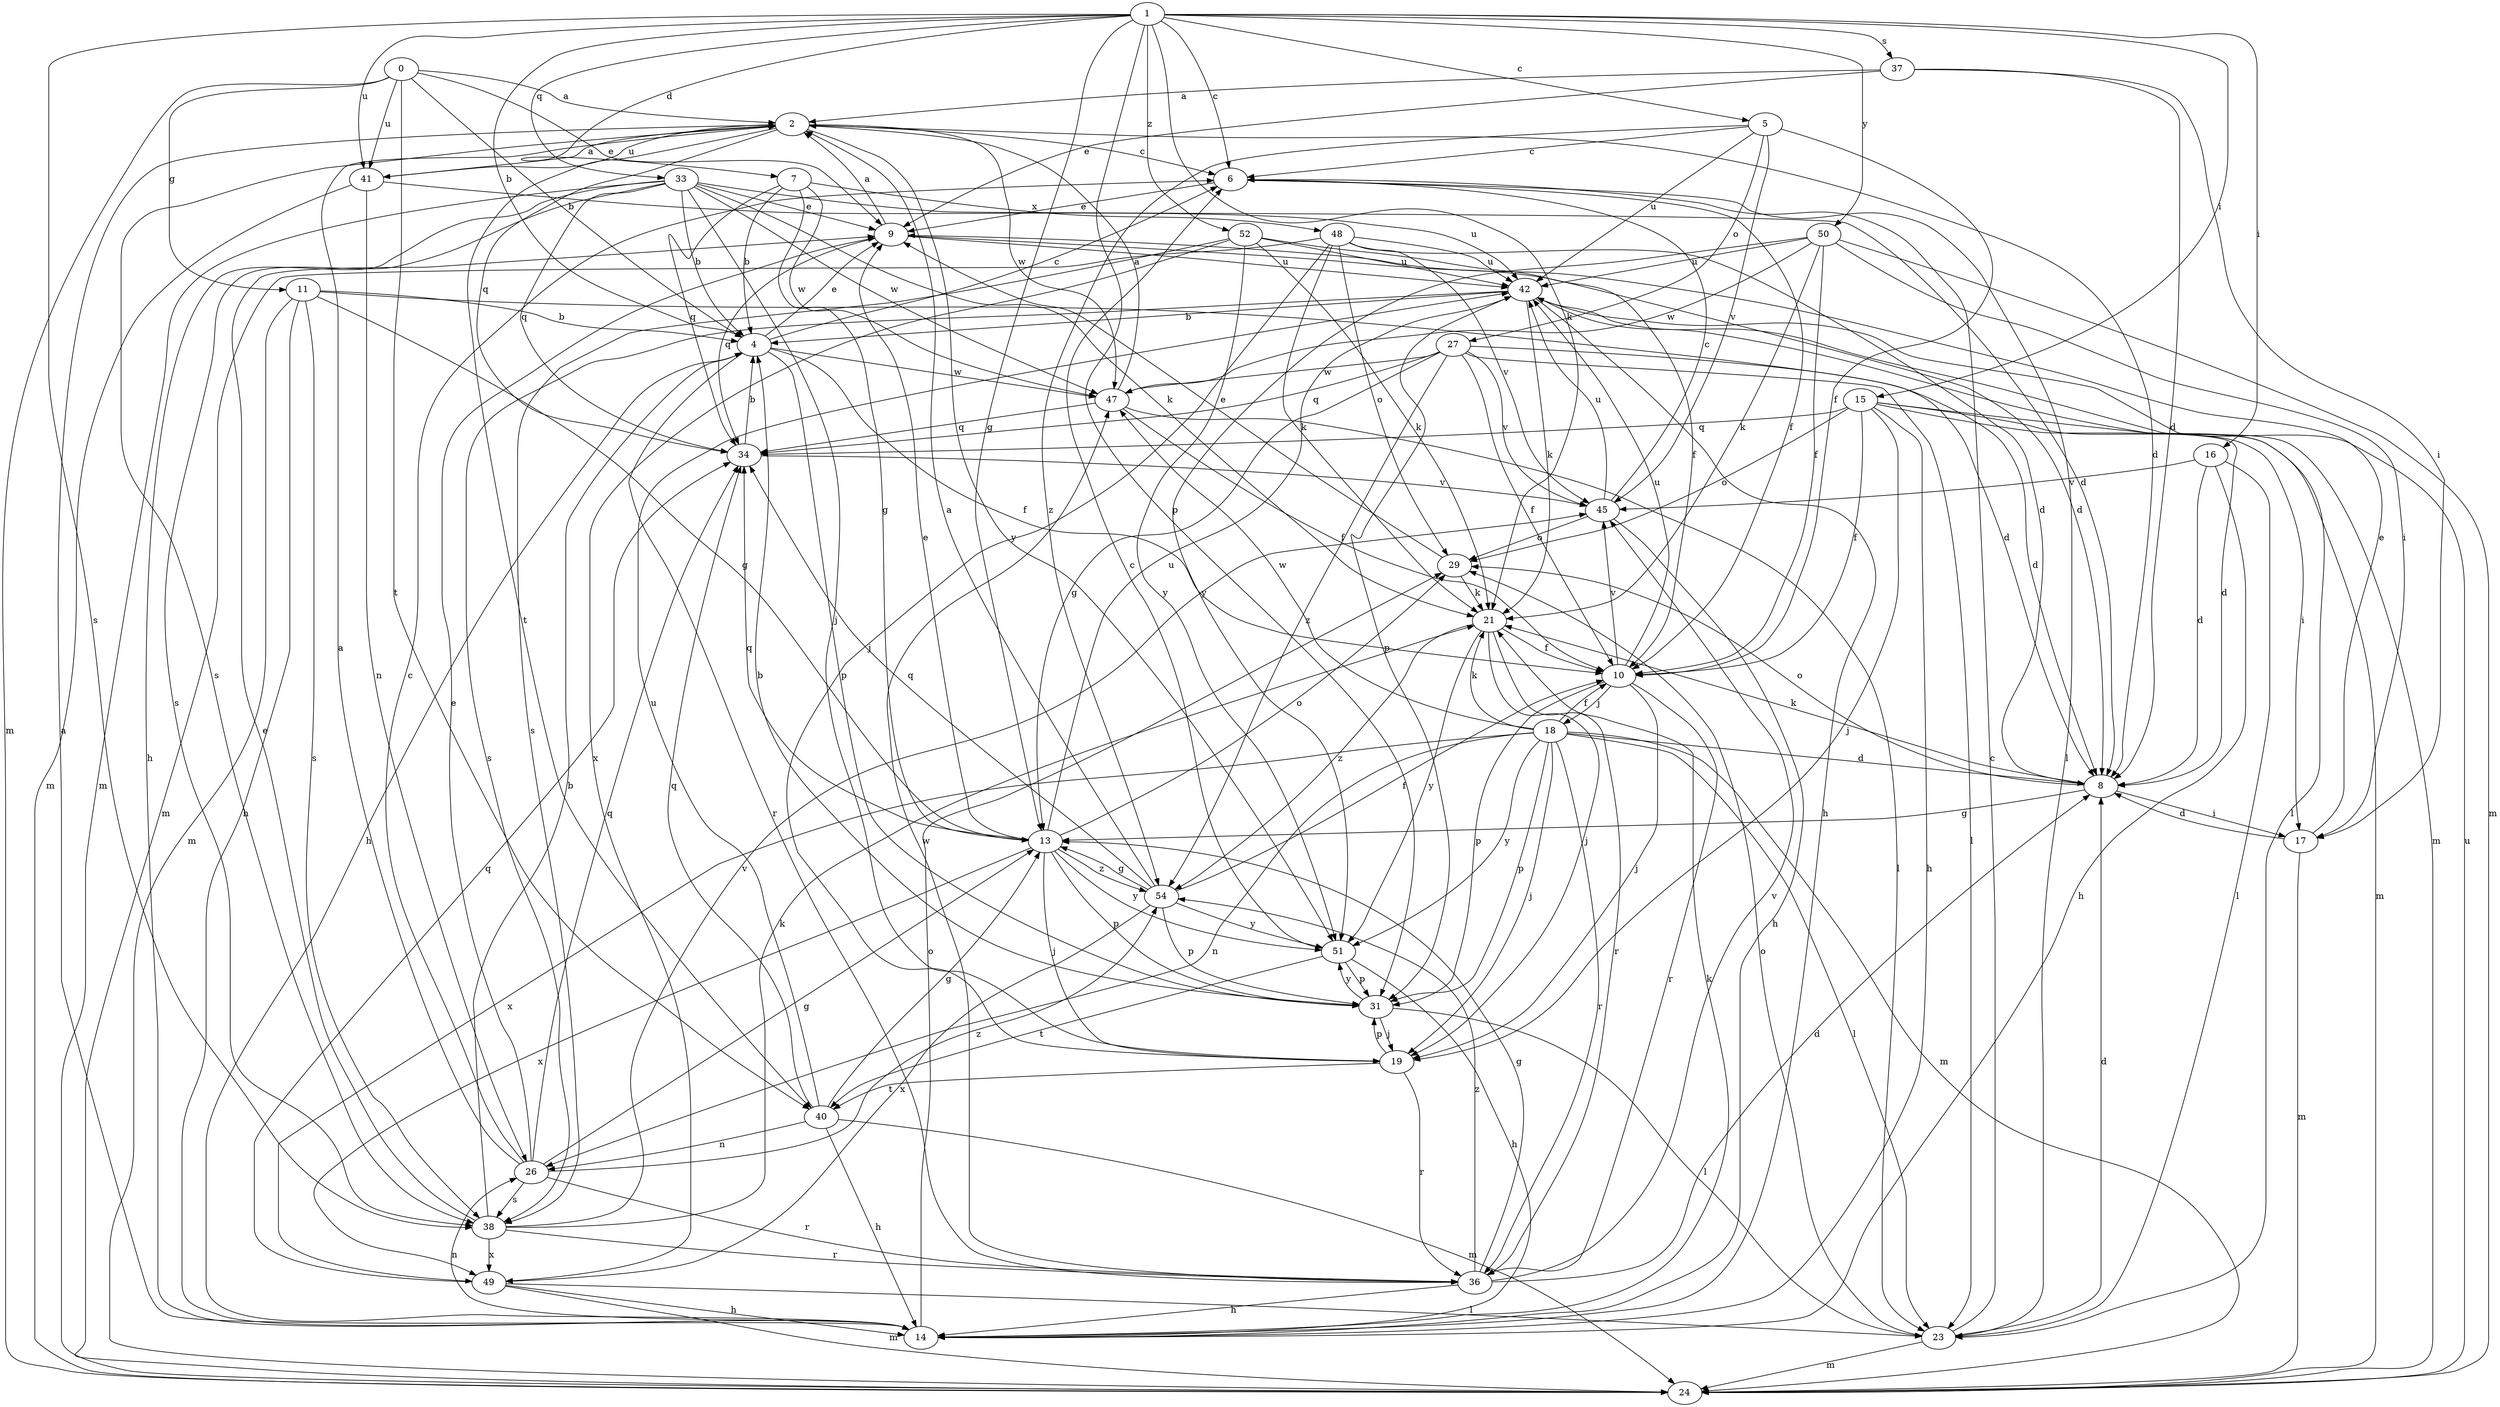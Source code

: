 strict digraph  {
0;
1;
2;
4;
5;
6;
7;
8;
9;
10;
11;
13;
14;
15;
16;
17;
18;
19;
21;
23;
24;
26;
27;
29;
31;
33;
34;
36;
37;
38;
40;
41;
42;
45;
47;
48;
49;
50;
51;
52;
54;
0 -> 2  [label=a];
0 -> 4  [label=b];
0 -> 9  [label=e];
0 -> 11  [label=g];
0 -> 24  [label=m];
0 -> 40  [label=t];
0 -> 41  [label=u];
1 -> 4  [label=b];
1 -> 5  [label=c];
1 -> 6  [label=c];
1 -> 7  [label=d];
1 -> 13  [label=g];
1 -> 15  [label=i];
1 -> 16  [label=i];
1 -> 21  [label=k];
1 -> 31  [label=p];
1 -> 33  [label=q];
1 -> 37  [label=s];
1 -> 38  [label=s];
1 -> 41  [label=u];
1 -> 50  [label=y];
1 -> 52  [label=z];
2 -> 6  [label=c];
2 -> 8  [label=d];
2 -> 34  [label=q];
2 -> 38  [label=s];
2 -> 40  [label=t];
2 -> 41  [label=u];
2 -> 47  [label=w];
2 -> 51  [label=y];
4 -> 6  [label=c];
4 -> 9  [label=e];
4 -> 10  [label=f];
4 -> 14  [label=h];
4 -> 31  [label=p];
4 -> 36  [label=r];
4 -> 47  [label=w];
5 -> 6  [label=c];
5 -> 10  [label=f];
5 -> 27  [label=o];
5 -> 42  [label=u];
5 -> 45  [label=v];
5 -> 54  [label=z];
6 -> 9  [label=e];
6 -> 10  [label=f];
6 -> 23  [label=l];
7 -> 4  [label=b];
7 -> 13  [label=g];
7 -> 34  [label=q];
7 -> 47  [label=w];
7 -> 48  [label=x];
8 -> 13  [label=g];
8 -> 17  [label=i];
8 -> 21  [label=k];
8 -> 29  [label=o];
9 -> 2  [label=a];
9 -> 8  [label=d];
9 -> 34  [label=q];
9 -> 42  [label=u];
10 -> 18  [label=j];
10 -> 19  [label=j];
10 -> 31  [label=p];
10 -> 36  [label=r];
10 -> 42  [label=u];
10 -> 45  [label=v];
11 -> 4  [label=b];
11 -> 8  [label=d];
11 -> 13  [label=g];
11 -> 14  [label=h];
11 -> 24  [label=m];
11 -> 38  [label=s];
13 -> 9  [label=e];
13 -> 19  [label=j];
13 -> 29  [label=o];
13 -> 31  [label=p];
13 -> 34  [label=q];
13 -> 42  [label=u];
13 -> 49  [label=x];
13 -> 51  [label=y];
13 -> 54  [label=z];
14 -> 2  [label=a];
14 -> 21  [label=k];
14 -> 26  [label=n];
14 -> 29  [label=o];
15 -> 8  [label=d];
15 -> 10  [label=f];
15 -> 14  [label=h];
15 -> 17  [label=i];
15 -> 19  [label=j];
15 -> 24  [label=m];
15 -> 29  [label=o];
15 -> 34  [label=q];
16 -> 8  [label=d];
16 -> 14  [label=h];
16 -> 23  [label=l];
16 -> 45  [label=v];
17 -> 8  [label=d];
17 -> 9  [label=e];
17 -> 24  [label=m];
18 -> 8  [label=d];
18 -> 10  [label=f];
18 -> 19  [label=j];
18 -> 21  [label=k];
18 -> 23  [label=l];
18 -> 24  [label=m];
18 -> 26  [label=n];
18 -> 31  [label=p];
18 -> 36  [label=r];
18 -> 47  [label=w];
18 -> 49  [label=x];
18 -> 51  [label=y];
19 -> 31  [label=p];
19 -> 36  [label=r];
19 -> 40  [label=t];
21 -> 10  [label=f];
21 -> 19  [label=j];
21 -> 36  [label=r];
21 -> 51  [label=y];
21 -> 54  [label=z];
23 -> 6  [label=c];
23 -> 8  [label=d];
23 -> 24  [label=m];
23 -> 29  [label=o];
24 -> 42  [label=u];
26 -> 2  [label=a];
26 -> 6  [label=c];
26 -> 9  [label=e];
26 -> 13  [label=g];
26 -> 34  [label=q];
26 -> 36  [label=r];
26 -> 38  [label=s];
26 -> 54  [label=z];
27 -> 8  [label=d];
27 -> 10  [label=f];
27 -> 13  [label=g];
27 -> 23  [label=l];
27 -> 34  [label=q];
27 -> 45  [label=v];
27 -> 47  [label=w];
27 -> 54  [label=z];
29 -> 9  [label=e];
29 -> 21  [label=k];
31 -> 4  [label=b];
31 -> 19  [label=j];
31 -> 23  [label=l];
31 -> 51  [label=y];
33 -> 4  [label=b];
33 -> 8  [label=d];
33 -> 9  [label=e];
33 -> 14  [label=h];
33 -> 19  [label=j];
33 -> 21  [label=k];
33 -> 24  [label=m];
33 -> 34  [label=q];
33 -> 38  [label=s];
33 -> 47  [label=w];
34 -> 4  [label=b];
34 -> 45  [label=v];
36 -> 8  [label=d];
36 -> 13  [label=g];
36 -> 14  [label=h];
36 -> 45  [label=v];
36 -> 47  [label=w];
36 -> 54  [label=z];
37 -> 2  [label=a];
37 -> 8  [label=d];
37 -> 9  [label=e];
37 -> 17  [label=i];
38 -> 4  [label=b];
38 -> 9  [label=e];
38 -> 21  [label=k];
38 -> 36  [label=r];
38 -> 45  [label=v];
38 -> 49  [label=x];
40 -> 13  [label=g];
40 -> 14  [label=h];
40 -> 24  [label=m];
40 -> 26  [label=n];
40 -> 34  [label=q];
40 -> 42  [label=u];
41 -> 2  [label=a];
41 -> 24  [label=m];
41 -> 26  [label=n];
41 -> 42  [label=u];
42 -> 4  [label=b];
42 -> 14  [label=h];
42 -> 21  [label=k];
42 -> 23  [label=l];
42 -> 24  [label=m];
42 -> 31  [label=p];
42 -> 38  [label=s];
45 -> 6  [label=c];
45 -> 14  [label=h];
45 -> 29  [label=o];
45 -> 42  [label=u];
47 -> 2  [label=a];
47 -> 10  [label=f];
47 -> 23  [label=l];
47 -> 34  [label=q];
48 -> 8  [label=d];
48 -> 19  [label=j];
48 -> 21  [label=k];
48 -> 24  [label=m];
48 -> 29  [label=o];
48 -> 42  [label=u];
48 -> 45  [label=v];
49 -> 14  [label=h];
49 -> 23  [label=l];
49 -> 24  [label=m];
49 -> 34  [label=q];
50 -> 10  [label=f];
50 -> 17  [label=i];
50 -> 21  [label=k];
50 -> 24  [label=m];
50 -> 42  [label=u];
50 -> 47  [label=w];
50 -> 51  [label=y];
51 -> 6  [label=c];
51 -> 14  [label=h];
51 -> 31  [label=p];
51 -> 40  [label=t];
52 -> 10  [label=f];
52 -> 21  [label=k];
52 -> 38  [label=s];
52 -> 42  [label=u];
52 -> 49  [label=x];
52 -> 51  [label=y];
54 -> 2  [label=a];
54 -> 10  [label=f];
54 -> 13  [label=g];
54 -> 31  [label=p];
54 -> 34  [label=q];
54 -> 49  [label=x];
54 -> 51  [label=y];
}
